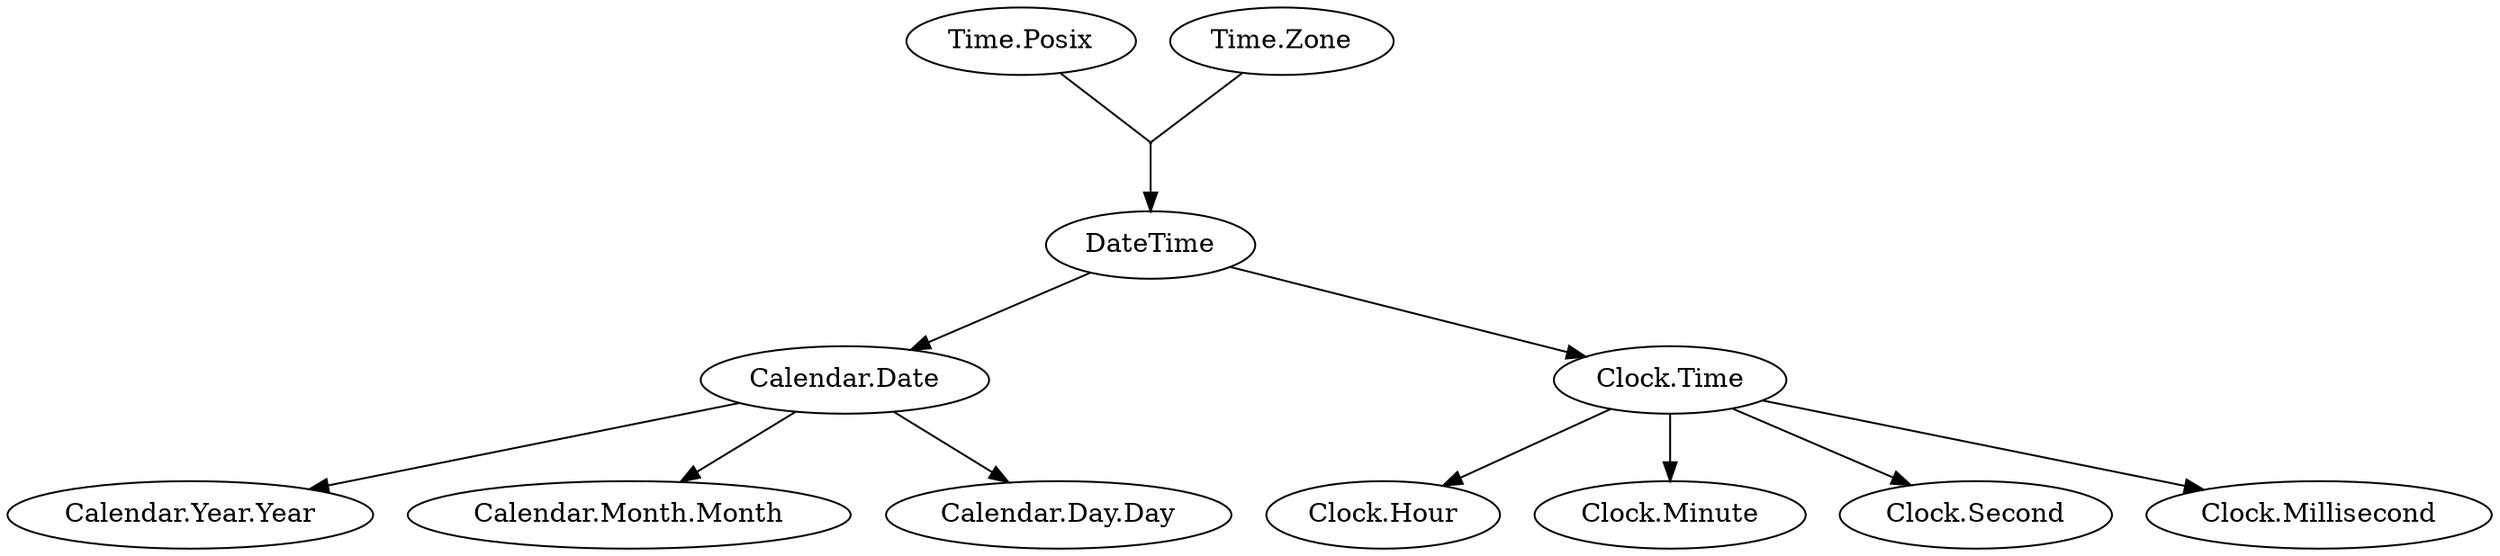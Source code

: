 digraph G {
    m1 [shape=point,width=0.01,height=0.01];
    {"Time.Posix", "Time.Zone"} -> m1 [dir=none];
    m1 -> DateTime;
    DateTime -> "Calendar.Date";
    DateTime -> "Clock.Time";
    "Calendar.Date" -> "Calendar.Year.Year";
    "Calendar.Date" -> "Calendar.Month.Month";
    "Calendar.Date" -> "Calendar.Day.Day";
    "Clock.Time" -> "Clock.Hour";
    "Clock.Time" -> "Clock.Minute";
    "Clock.Time" -> "Clock.Second";
    "Clock.Time" -> "Clock.Millisecond";
}

